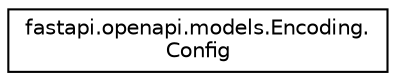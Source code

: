 digraph "Graphical Class Hierarchy"
{
 // LATEX_PDF_SIZE
  edge [fontname="Helvetica",fontsize="10",labelfontname="Helvetica",labelfontsize="10"];
  node [fontname="Helvetica",fontsize="10",shape=record];
  rankdir="LR";
  Node0 [label="fastapi.openapi.models.Encoding.\lConfig",height=0.2,width=0.4,color="black", fillcolor="white", style="filled",URL="$classfastapi_1_1openapi_1_1models_1_1Encoding_1_1Config.html",tooltip=" "];
}
